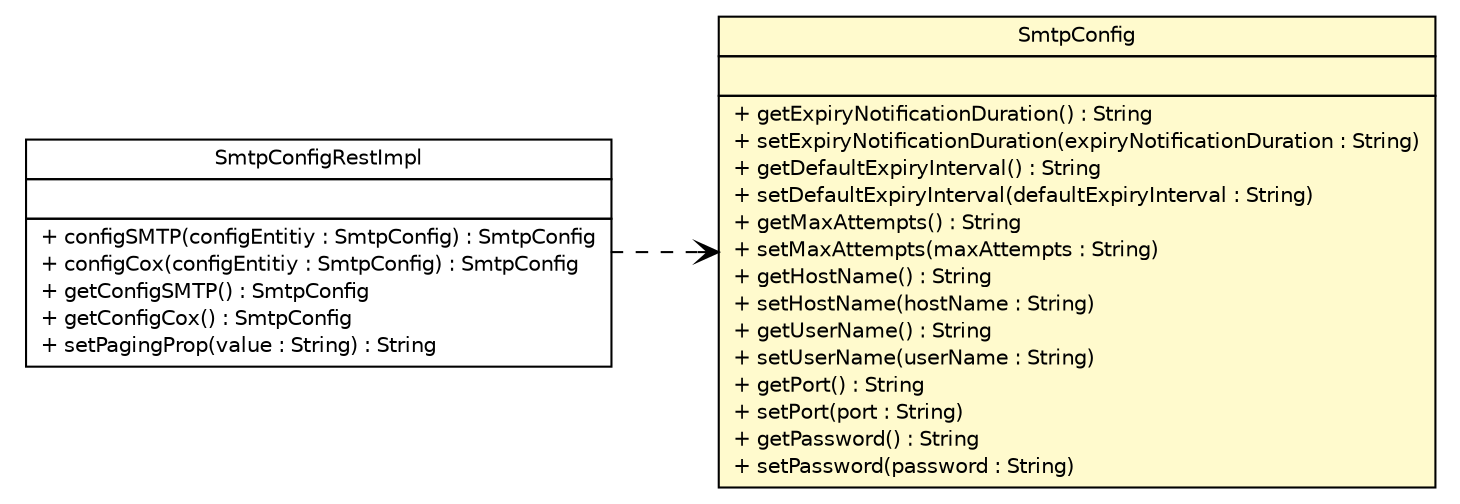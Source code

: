 #!/usr/local/bin/dot
#
# Class diagram 
# Generated by UMLGraph version 5.1 (http://www.umlgraph.org/)
#

digraph G {
	edge [fontname="Helvetica",fontsize=10,labelfontname="Helvetica",labelfontsize=10];
	node [fontname="Helvetica",fontsize=10,shape=plaintext];
	nodesep=0.25;
	ranksep=0.5;
	rankdir=LR;
	// com.inn.headstartdemo.rest.impl.SmtpConfigRestImpl
	c57318 [label=<<table title="com.inn.headstartdemo.rest.impl.SmtpConfigRestImpl" border="0" cellborder="1" cellspacing="0" cellpadding="2" port="p" href="../rest/impl/SmtpConfigRestImpl.html">
		<tr><td><table border="0" cellspacing="0" cellpadding="1">
<tr><td align="center" balign="center"> SmtpConfigRestImpl </td></tr>
		</table></td></tr>
		<tr><td><table border="0" cellspacing="0" cellpadding="1">
<tr><td align="left" balign="left">  </td></tr>
		</table></td></tr>
		<tr><td><table border="0" cellspacing="0" cellpadding="1">
<tr><td align="left" balign="left"> + configSMTP(configEntitiy : SmtpConfig) : SmtpConfig </td></tr>
<tr><td align="left" balign="left"> + configCox(configEntitiy : SmtpConfig) : SmtpConfig </td></tr>
<tr><td align="left" balign="left"> + getConfigSMTP() : SmtpConfig </td></tr>
<tr><td align="left" balign="left"> + getConfigCox() : SmtpConfig </td></tr>
<tr><td align="left" balign="left"> + setPagingProp(value : String) : String </td></tr>
		</table></td></tr>
		</table>>, fontname="Helvetica", fontcolor="black", fontsize=10.0];
	// com.inn.headstartdemo.utils.SmtpConfig
	c57384 [label=<<table title="com.inn.headstartdemo.utils.SmtpConfig" border="0" cellborder="1" cellspacing="0" cellpadding="2" port="p" bgcolor="lemonChiffon" href="./SmtpConfig.html">
		<tr><td><table border="0" cellspacing="0" cellpadding="1">
<tr><td align="center" balign="center"> SmtpConfig </td></tr>
		</table></td></tr>
		<tr><td><table border="0" cellspacing="0" cellpadding="1">
<tr><td align="left" balign="left">  </td></tr>
		</table></td></tr>
		<tr><td><table border="0" cellspacing="0" cellpadding="1">
<tr><td align="left" balign="left"> + getExpiryNotificationDuration() : String </td></tr>
<tr><td align="left" balign="left"> + setExpiryNotificationDuration(expiryNotificationDuration : String) </td></tr>
<tr><td align="left" balign="left"> + getDefaultExpiryInterval() : String </td></tr>
<tr><td align="left" balign="left"> + setDefaultExpiryInterval(defaultExpiryInterval : String) </td></tr>
<tr><td align="left" balign="left"> + getMaxAttempts() : String </td></tr>
<tr><td align="left" balign="left"> + setMaxAttempts(maxAttempts : String) </td></tr>
<tr><td align="left" balign="left"> + getHostName() : String </td></tr>
<tr><td align="left" balign="left"> + setHostName(hostName : String) </td></tr>
<tr><td align="left" balign="left"> + getUserName() : String </td></tr>
<tr><td align="left" balign="left"> + setUserName(userName : String) </td></tr>
<tr><td align="left" balign="left"> + getPort() : String </td></tr>
<tr><td align="left" balign="left"> + setPort(port : String) </td></tr>
<tr><td align="left" balign="left"> + getPassword() : String </td></tr>
<tr><td align="left" balign="left"> + setPassword(password : String) </td></tr>
		</table></td></tr>
		</table>>, fontname="Helvetica", fontcolor="black", fontsize=10.0];
	// com.inn.headstartdemo.rest.impl.SmtpConfigRestImpl DEPEND com.inn.headstartdemo.utils.SmtpConfig
	c57318:p -> c57384:p [taillabel="", label="", headlabel="", fontname="Helvetica", fontcolor="black", fontsize=10.0, color="black", arrowhead=open, style=dashed];
}

